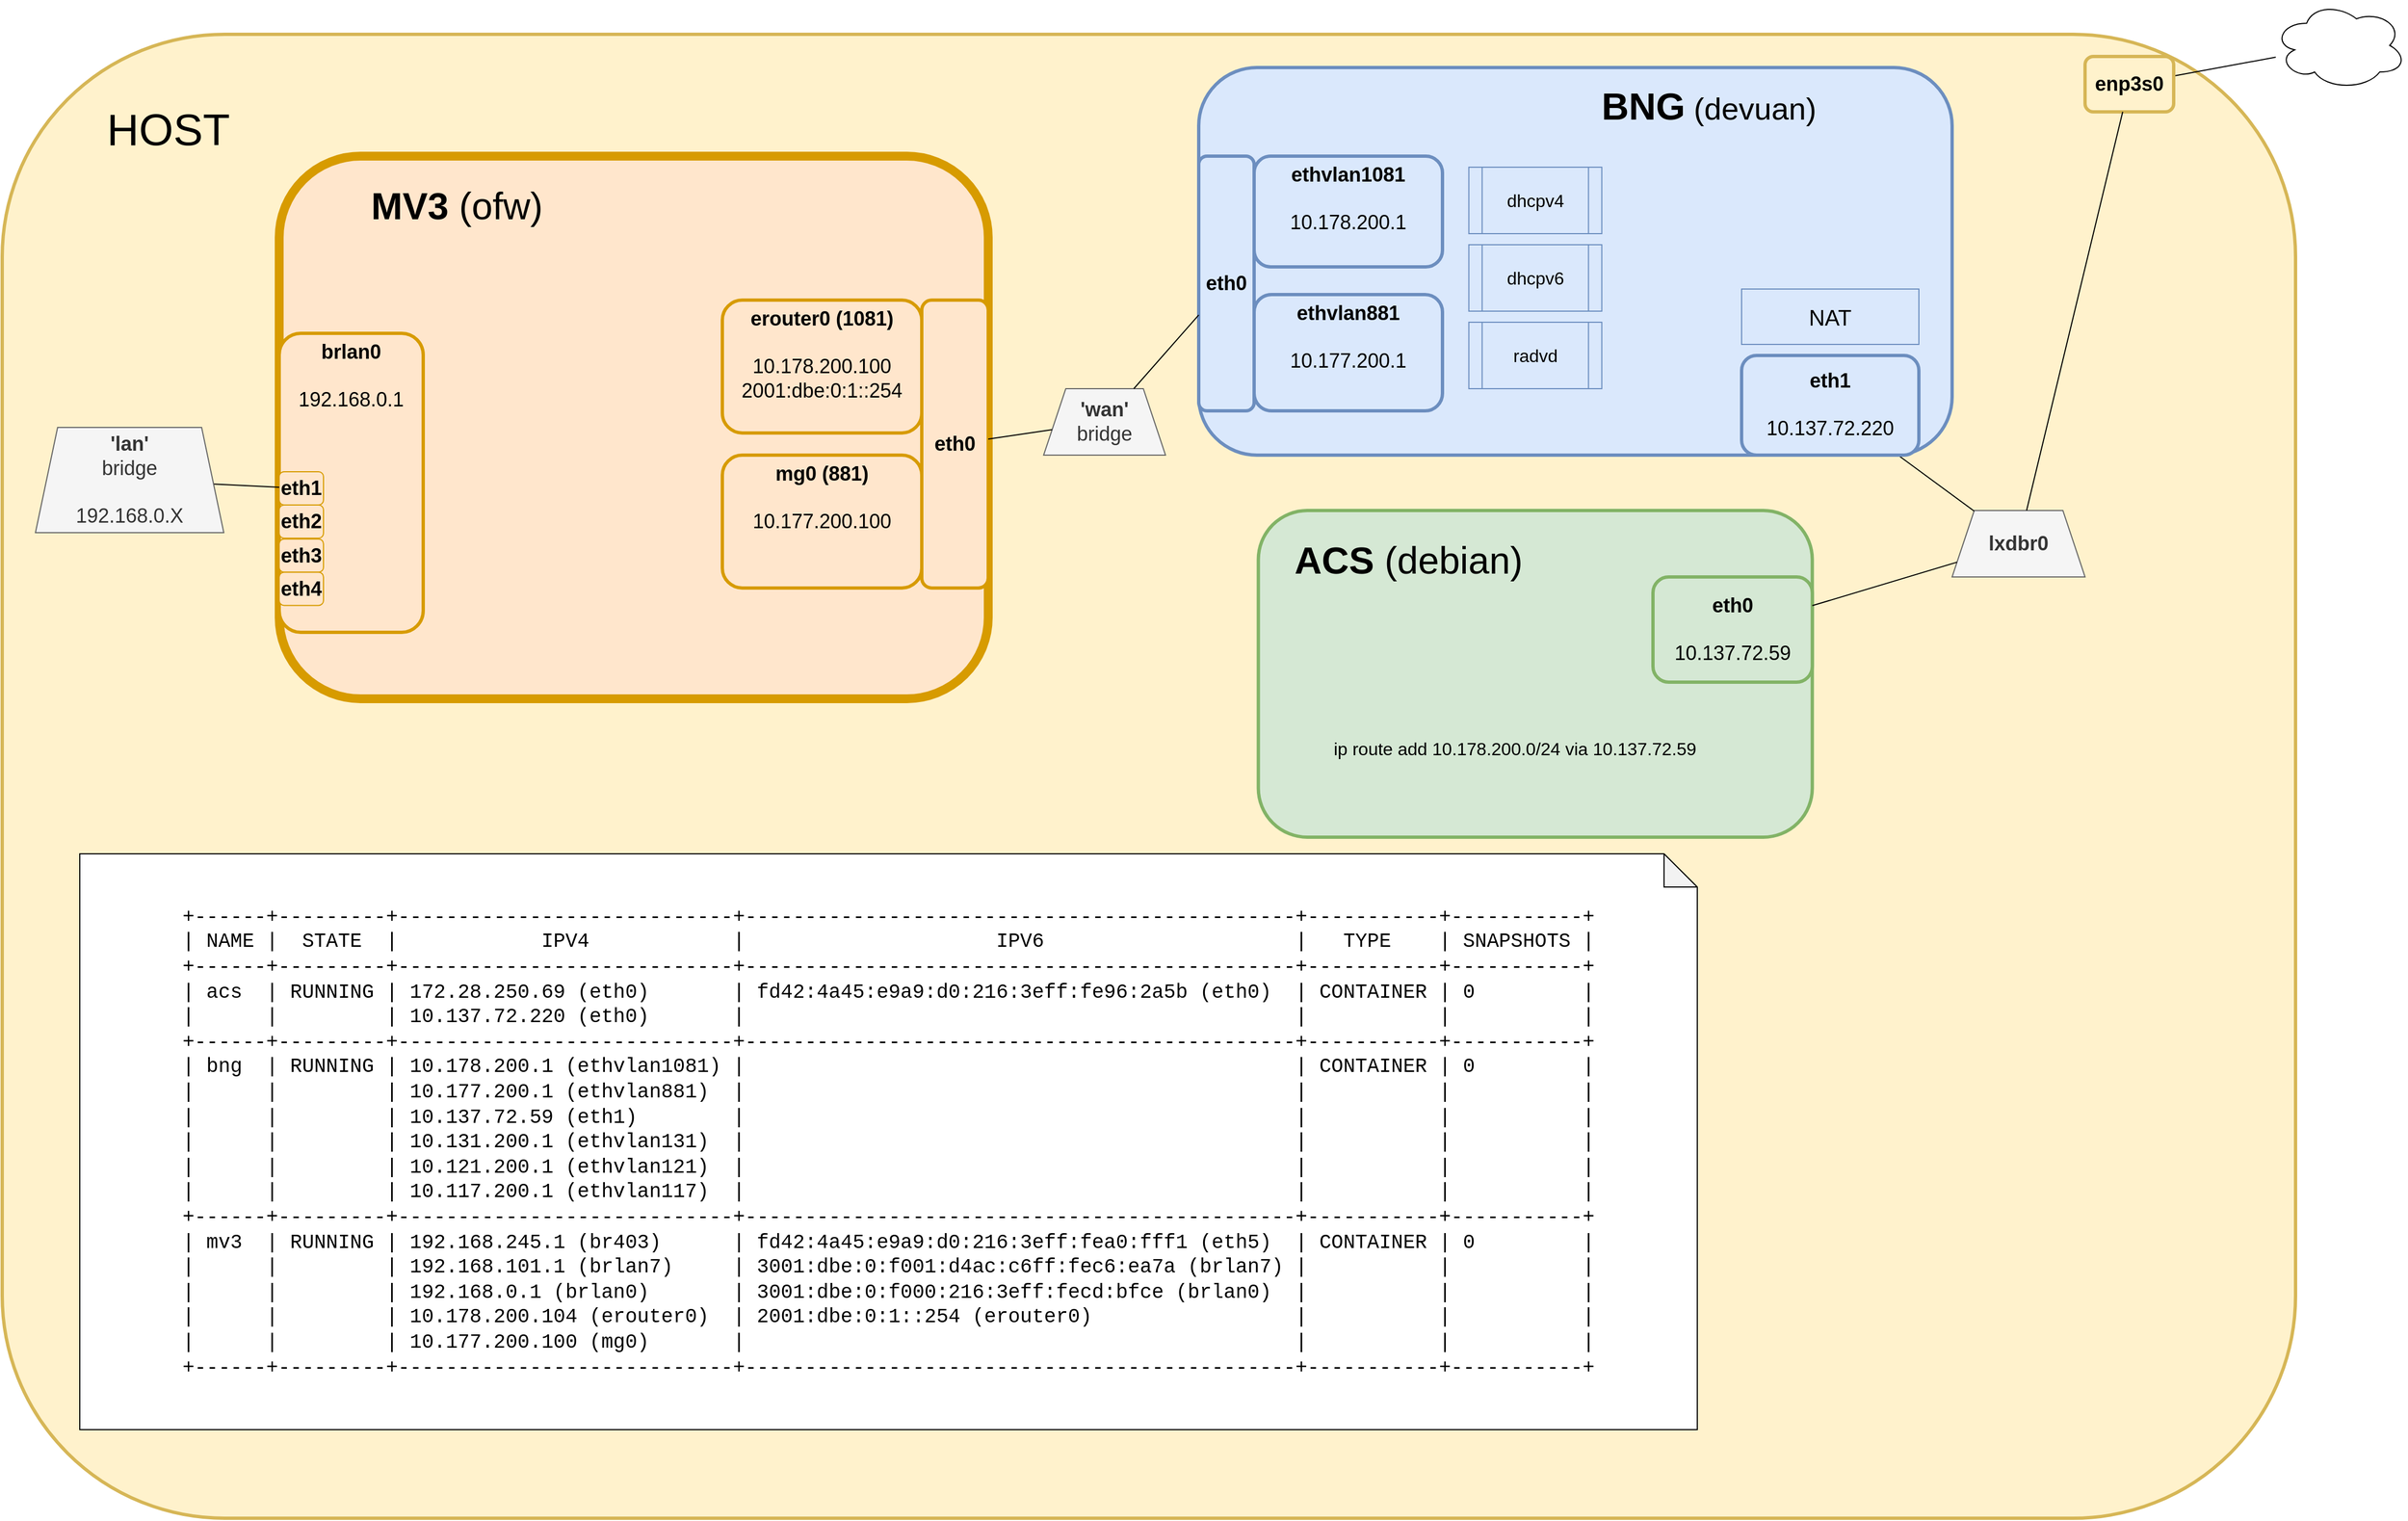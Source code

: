 <mxfile version="21.1.2" type="device">
  <diagram name="Page-1" id="Axyi0ZO_WcJgHzGyMsrf">
    <mxGraphModel dx="9164" dy="1836" grid="1" gridSize="10" guides="1" tooltips="1" connect="1" arrows="1" fold="1" page="1" pageScale="1" pageWidth="1100" pageHeight="850" math="0" shadow="0">
      <root>
        <mxCell id="0" />
        <mxCell id="1" parent="0" />
        <mxCell id="D8F80IK6GejHwHV3GmlB-4" value="" style="rounded=1;whiteSpace=wrap;html=1;fillColor=#fff2cc;strokeColor=#d6b656;strokeWidth=3;" parent="1" vertex="1">
          <mxGeometry x="-6240" y="80" width="2070" height="1340" as="geometry" />
        </mxCell>
        <mxCell id="BPUPT0OHVQ3fbzKF05TD-2" value="" style="rounded=1;whiteSpace=wrap;html=1;fillColor=#ffe6cc;strokeColor=#d79b00;fillStyle=auto;strokeWidth=8;" parent="1" vertex="1">
          <mxGeometry x="-5990" y="190" width="640" height="490" as="geometry" />
        </mxCell>
        <mxCell id="ZdHZs-xIcd3arrK55Dnx-14" value="&lt;b&gt;MV3&amp;nbsp;&lt;/b&gt;(ofw)" style="text;html=1;align=center;verticalAlign=middle;resizable=0;points=[];autosize=1;strokeColor=none;fillColor=none;fontSize=34;fontColor=default;fontStyle=0;" parent="1" vertex="1">
          <mxGeometry x="-5920" y="210" width="180" height="50" as="geometry" />
        </mxCell>
        <mxCell id="YyOdazKIApJBeC4s2K_R-1" value="HOST" style="text;html=1;strokeColor=none;fillColor=none;align=center;verticalAlign=middle;whiteSpace=wrap;rounded=0;fontSize=40;" parent="1" vertex="1">
          <mxGeometry x="-6120" y="150" width="60" height="30" as="geometry" />
        </mxCell>
        <mxCell id="jPhf9QpesXwXawj8Bi22-1" value="" style="rounded=1;whiteSpace=wrap;html=1;fillColor=#ffe6cc;strokeColor=#d79b00;strokeWidth=3;fontSize=18;" parent="1" vertex="1">
          <mxGeometry x="-5990" y="350" width="130" height="270" as="geometry" />
        </mxCell>
        <mxCell id="jPhf9QpesXwXawj8Bi22-2" value="&lt;span style=&quot;font-size: 18px;&quot;&gt;&lt;font style=&quot;font-size: 18px;&quot;&gt;brlan0&lt;/font&gt;&lt;/span&gt;&lt;br style=&quot;font-size: 18px;&quot;&gt;&lt;div style=&quot;font-size: 18px;&quot;&gt;&lt;span style=&quot;background-color: initial; font-size: 18px; font-weight: normal;&quot;&gt;&lt;font style=&quot;font-size: 18px;&quot;&gt;&lt;br&gt;&lt;/font&gt;&lt;/span&gt;&lt;/div&gt;&lt;div style=&quot;font-size: 18px;&quot;&gt;&lt;span style=&quot;background-color: initial; font-size: 18px; font-weight: normal;&quot;&gt;&lt;font style=&quot;font-size: 18px;&quot;&gt;192.168.0.1&lt;/font&gt;&lt;/span&gt;&lt;/div&gt;" style="text;strokeColor=none;align=center;fillColor=none;html=1;verticalAlign=top;whiteSpace=wrap;rounded=1;fontSize=18;fontStyle=1" parent="1" vertex="1">
          <mxGeometry x="-5980" y="350" width="110" height="70" as="geometry" />
        </mxCell>
        <mxCell id="jPhf9QpesXwXawj8Bi22-3" value="&lt;b style=&quot;font-size: 18px;&quot;&gt;eth1&lt;/b&gt;" style="rounded=1;whiteSpace=wrap;html=1;fillColor=#ffe6cc;strokeColor=#d79b00;fontSize=18;" parent="1" vertex="1">
          <mxGeometry x="-5990" y="475" width="40" height="30" as="geometry" />
        </mxCell>
        <mxCell id="jPhf9QpesXwXawj8Bi22-4" value="eth0" style="rounded=1;whiteSpace=wrap;html=1;fillColor=#ffe6cc;strokeColor=#d79b00;fontSize=18;fontStyle=1;strokeWidth=3;" parent="1" vertex="1">
          <mxGeometry x="-5410" y="320" width="60" height="260" as="geometry" />
        </mxCell>
        <mxCell id="jPhf9QpesXwXawj8Bi22-5" value="&lt;b&gt;erouter0 (1081)&lt;/b&gt;&lt;br&gt;&lt;br&gt;10.178.200.100&lt;br&gt;2001:dbe:0:1::254" style="rounded=1;whiteSpace=wrap;html=1;align=center;fillColor=#ffe6cc;strokeColor=#d79b00;fontSize=18;strokeWidth=3;verticalAlign=top;" parent="1" vertex="1">
          <mxGeometry x="-5590" y="320" width="180" height="120" as="geometry" />
        </mxCell>
        <mxCell id="jPhf9QpesXwXawj8Bi22-6" value="&lt;b&gt;&#39;wan&#39;&lt;/b&gt;&lt;br style=&quot;font-size: 18px;&quot;&gt;bridge" style="shape=trapezoid;perimeter=trapezoidPerimeter;whiteSpace=wrap;html=1;fixedSize=1;fontSize=18;fillColor=#f5f5f5;fontColor=#333333;strokeColor=#666666;" parent="1" vertex="1">
          <mxGeometry x="-5300" y="400" width="110" height="60" as="geometry" />
        </mxCell>
        <mxCell id="jPhf9QpesXwXawj8Bi22-7" value="" style="rounded=1;whiteSpace=wrap;html=1;fillColor=#d5e8d4;strokeColor=#82b366;strokeWidth=3;" parent="1" vertex="1">
          <mxGeometry x="-5106.2" y="510" width="500" height="295" as="geometry" />
        </mxCell>
        <mxCell id="jPhf9QpesXwXawj8Bi22-11" value="eth0&lt;br&gt;&lt;span style=&quot;font-weight: normal;&quot;&gt;&lt;br&gt;10.137.72.59&lt;/span&gt;" style="rounded=1;whiteSpace=wrap;html=1;fillColor=#d5e8d4;strokeColor=#82b366;fontSize=18;fontStyle=1;strokeWidth=3;" parent="1" vertex="1">
          <mxGeometry x="-4750" y="570" width="143.8" height="95" as="geometry" />
        </mxCell>
        <mxCell id="VWxw-bLilHhJzbKpekQc-1" value="&lt;b style=&quot;font-size: 18px;&quot;&gt;eth2&lt;/b&gt;" style="rounded=1;whiteSpace=wrap;html=1;fillColor=#ffe6cc;strokeColor=#d79b00;fontSize=18;" parent="1" vertex="1">
          <mxGeometry x="-5990" y="505" width="40" height="30" as="geometry" />
        </mxCell>
        <mxCell id="VWxw-bLilHhJzbKpekQc-2" value="&lt;b style=&quot;font-size: 18px;&quot;&gt;eth3&lt;/b&gt;" style="rounded=1;whiteSpace=wrap;html=1;fillColor=#ffe6cc;strokeColor=#d79b00;fontSize=18;" parent="1" vertex="1">
          <mxGeometry x="-5990" y="535.71" width="40" height="30" as="geometry" />
        </mxCell>
        <mxCell id="VWxw-bLilHhJzbKpekQc-3" value="&lt;b style=&quot;font-size: 18px;&quot;&gt;eth4&lt;/b&gt;" style="rounded=1;whiteSpace=wrap;html=1;fillColor=#ffe6cc;strokeColor=#d79b00;fontSize=18;" parent="1" vertex="1">
          <mxGeometry x="-5990" y="565.71" width="40" height="30" as="geometry" />
        </mxCell>
        <mxCell id="VWxw-bLilHhJzbKpekQc-5" value="" style="endArrow=none;html=1;rounded=0;fontSize=18;" parent="1" source="VEIhGE11iWbtG9OPqQKF-5" target="jPhf9QpesXwXawj8Bi22-3" edge="1">
          <mxGeometry width="50" height="50" relative="1" as="geometry">
            <mxPoint x="-6049.615" y="375" as="sourcePoint" />
            <mxPoint x="-5250" y="330" as="targetPoint" />
            <Array as="points" />
          </mxGeometry>
        </mxCell>
        <mxCell id="VWxw-bLilHhJzbKpekQc-7" value="" style="endArrow=none;html=1;rounded=0;" parent="1" source="jPhf9QpesXwXawj8Bi22-6" target="jPhf9QpesXwXawj8Bi22-4" edge="1">
          <mxGeometry width="50" height="50" relative="1" as="geometry">
            <mxPoint x="-5282.25" y="280" as="sourcePoint" />
            <mxPoint x="-5920.385" y="495" as="targetPoint" />
          </mxGeometry>
        </mxCell>
        <mxCell id="VEIhGE11iWbtG9OPqQKF-1" value="" style="rounded=1;whiteSpace=wrap;html=1;fillColor=#dae8fc;strokeColor=#6c8ebf;strokeWidth=3;" parent="1" vertex="1">
          <mxGeometry x="-5160" y="110" width="680" height="350" as="geometry" />
        </mxCell>
        <mxCell id="VEIhGE11iWbtG9OPqQKF-2" value="eth0" style="rounded=1;whiteSpace=wrap;html=1;fillColor=#dae8fc;strokeColor=#6c8ebf;fontSize=18;fontStyle=1;strokeWidth=3;" parent="1" vertex="1">
          <mxGeometry x="-5160" y="190" width="50" height="230" as="geometry" />
        </mxCell>
        <mxCell id="VEIhGE11iWbtG9OPqQKF-5" value="&lt;b&gt;&#39;lan&#39;&lt;br style=&quot;font-size: 18px;&quot;&gt;&lt;/b&gt;bridge&lt;br&gt;&lt;br&gt;192.168.0.X" style="shape=trapezoid;perimeter=trapezoidPerimeter;whiteSpace=wrap;html=1;fixedSize=1;fontSize=18;fillColor=#f5f5f5;fontColor=#333333;strokeColor=#666666;" parent="1" vertex="1">
          <mxGeometry x="-6210" y="435" width="170" height="95" as="geometry" />
        </mxCell>
        <mxCell id="VEIhGE11iWbtG9OPqQKF-6" value="" style="endArrow=none;html=1;rounded=0;fontSize=18;" parent="1" source="jPhf9QpesXwXawj8Bi22-6" target="VEIhGE11iWbtG9OPqQKF-2" edge="1">
          <mxGeometry width="50" height="50" relative="1" as="geometry">
            <mxPoint x="-5503.846" y="345.385" as="sourcePoint" />
            <mxPoint x="-5600" y="556" as="targetPoint" />
          </mxGeometry>
        </mxCell>
        <mxCell id="VEIhGE11iWbtG9OPqQKF-7" value="&lt;b&gt;BNG&lt;/b&gt;&lt;font style=&quot;font-size: 28px;&quot;&gt; (devuan)&lt;/font&gt;" style="text;html=1;align=center;verticalAlign=middle;resizable=0;points=[];autosize=1;strokeColor=none;fillColor=none;fontSize=34;fontColor=default;fontStyle=0;" parent="1" vertex="1">
          <mxGeometry x="-4810" y="120" width="220" height="50" as="geometry" />
        </mxCell>
        <mxCell id="VEIhGE11iWbtG9OPqQKF-8" value="&lt;b&gt;ACS&lt;/b&gt; (debian)" style="text;html=1;align=center;verticalAlign=middle;resizable=0;points=[];autosize=1;strokeColor=none;fillColor=#d5e8d4;fontSize=34;fontStyle=0;" parent="1" vertex="1">
          <mxGeometry x="-5086.2" y="530" width="230" height="50" as="geometry" />
        </mxCell>
        <mxCell id="mIAgexFHFYWs2OW3OZyE-1" value="lxdbr0" style="shape=trapezoid;perimeter=trapezoidPerimeter;whiteSpace=wrap;html=1;fixedSize=1;fontSize=18;fontStyle=1;fillColor=#f5f5f5;fontColor=#333333;strokeColor=#666666;" parent="1" vertex="1">
          <mxGeometry x="-4480" y="510" width="120" height="60" as="geometry" />
        </mxCell>
        <mxCell id="mIAgexFHFYWs2OW3OZyE-3" value="" style="endArrow=none;html=1;rounded=0;fontSize=18;" parent="1" source="mIAgexFHFYWs2OW3OZyE-1" target="mIAgexFHFYWs2OW3OZyE-2" edge="1">
          <mxGeometry width="50" height="50" relative="1" as="geometry">
            <mxPoint x="-5220" y="390" as="sourcePoint" />
            <mxPoint x="-5265" y="335" as="targetPoint" />
          </mxGeometry>
        </mxCell>
        <mxCell id="mIAgexFHFYWs2OW3OZyE-2" value="eth1&lt;br&gt;&lt;span style=&quot;font-weight: normal;&quot;&gt;&lt;br&gt;10.137.72.220&lt;/span&gt;" style="rounded=1;whiteSpace=wrap;html=1;fillColor=#dae8fc;strokeColor=#6c8ebf;fontSize=18;fontStyle=1;strokeWidth=3;" parent="1" vertex="1">
          <mxGeometry x="-4670" y="370" width="160" height="90" as="geometry" />
        </mxCell>
        <mxCell id="mIAgexFHFYWs2OW3OZyE-4" value="" style="endArrow=none;html=1;rounded=0;fontSize=18;" parent="1" source="jPhf9QpesXwXawj8Bi22-11" target="mIAgexFHFYWs2OW3OZyE-1" edge="1">
          <mxGeometry width="50" height="50" relative="1" as="geometry">
            <mxPoint x="-5104.2" y="173" as="sourcePoint" />
            <mxPoint x="-4533.8" y="480" as="targetPoint" />
          </mxGeometry>
        </mxCell>
        <mxCell id="mIAgexFHFYWs2OW3OZyE-5" value="dhcpv4" style="shape=process;whiteSpace=wrap;html=1;backgroundOutline=1;fillColor=#dae8fc;strokeColor=#6c8ebf;fontSize=16;" parent="1" vertex="1">
          <mxGeometry x="-4916.2" y="200" width="120" height="60" as="geometry" />
        </mxCell>
        <mxCell id="mIAgexFHFYWs2OW3OZyE-6" value="dhcpv6" style="shape=process;whiteSpace=wrap;html=1;backgroundOutline=1;fillColor=#dae8fc;strokeColor=#6c8ebf;fontSize=16;" parent="1" vertex="1">
          <mxGeometry x="-4916.2" y="270" width="120" height="60" as="geometry" />
        </mxCell>
        <mxCell id="mIAgexFHFYWs2OW3OZyE-7" value="radvd" style="shape=process;whiteSpace=wrap;html=1;backgroundOutline=1;fillColor=#dae8fc;strokeColor=#6c8ebf;fontSize=16;" parent="1" vertex="1">
          <mxGeometry x="-4916.2" y="340" width="120" height="60" as="geometry" />
        </mxCell>
        <mxCell id="TkQ-gT52N2ZANkxyGBpz-1" value="" style="ellipse;shape=cloud;whiteSpace=wrap;html=1;" parent="1" vertex="1">
          <mxGeometry x="-4190" y="50" width="120" height="80" as="geometry" />
        </mxCell>
        <mxCell id="TkQ-gT52N2ZANkxyGBpz-2" value="" style="endArrow=none;html=1;rounded=0;" parent="1" source="TkQ-gT52N2ZANkxyGBpz-3" target="TkQ-gT52N2ZANkxyGBpz-1" edge="1">
          <mxGeometry width="50" height="50" relative="1" as="geometry">
            <mxPoint x="-5028" y="263" as="sourcePoint" />
            <mxPoint x="-5270" y="226" as="targetPoint" />
          </mxGeometry>
        </mxCell>
        <mxCell id="TkQ-gT52N2ZANkxyGBpz-3" value="enp3s0" style="rounded=1;whiteSpace=wrap;html=1;fillColor=#fff2cc;strokeColor=#d6b656;fontSize=18;fontStyle=1;strokeWidth=3;" parent="1" vertex="1">
          <mxGeometry x="-4360" y="100" width="80" height="50" as="geometry" />
        </mxCell>
        <mxCell id="TkQ-gT52N2ZANkxyGBpz-5" value="ethvlan881&lt;br&gt;&lt;span style=&quot;font-weight: normal;&quot;&gt;&lt;br&gt;10.177.200.1&lt;/span&gt;" style="rounded=1;whiteSpace=wrap;html=1;fillColor=#dae8fc;strokeColor=#6c8ebf;fontSize=18;fontStyle=1;strokeWidth=3;verticalAlign=top;" parent="1" vertex="1">
          <mxGeometry x="-5110" y="315" width="170" height="105" as="geometry" />
        </mxCell>
        <mxCell id="TkQ-gT52N2ZANkxyGBpz-6" value="ethvlan1081&lt;br&gt;&lt;span style=&quot;font-weight: normal;&quot;&gt;&lt;br&gt;10.178.200.1&lt;/span&gt;" style="rounded=1;whiteSpace=wrap;html=1;fillColor=#dae8fc;strokeColor=#6c8ebf;fontSize=18;fontStyle=1;strokeWidth=3;verticalAlign=top;" parent="1" vertex="1">
          <mxGeometry x="-5110" y="190" width="170" height="100" as="geometry" />
        </mxCell>
        <mxCell id="TkQ-gT52N2ZANkxyGBpz-7" value="&lt;b&gt;mg0 (881)&lt;/b&gt;&lt;br&gt;&lt;br&gt;10.177.200.100&lt;span style=&quot;font-size: 18px;&quot;&gt;&lt;br style=&quot;font-size: 18px;&quot;&gt;&lt;/span&gt;" style="rounded=1;whiteSpace=wrap;html=1;align=center;fillColor=#ffe6cc;strokeColor=#d79b00;fontSize=18;strokeWidth=3;verticalAlign=top;" parent="1" vertex="1">
          <mxGeometry x="-5590" y="460" width="180" height="120" as="geometry" />
        </mxCell>
        <mxCell id="ONM1cBXP0hrtyW-d7jLy-1" value="NAT" style="rounded=0;whiteSpace=wrap;html=1;fillColor=#dae8fc;strokeColor=#6c8ebf;fontSize=20;" parent="1" vertex="1">
          <mxGeometry x="-4670" y="310" width="160" height="50" as="geometry" />
        </mxCell>
        <mxCell id="ONM1cBXP0hrtyW-d7jLy-2" value="" style="endArrow=none;html=1;rounded=0;" parent="1" source="mIAgexFHFYWs2OW3OZyE-1" target="TkQ-gT52N2ZANkxyGBpz-3" edge="1">
          <mxGeometry width="50" height="50" relative="1" as="geometry">
            <mxPoint x="-4270" y="128" as="sourcePoint" />
            <mxPoint x="-4178" y="111" as="targetPoint" />
          </mxGeometry>
        </mxCell>
        <mxCell id="BYE-Oh5mACnadlpDW9at-1" value="&lt;div style=&quot;font-size: 18px;&quot;&gt;&lt;font style=&quot;font-size: 18px;&quot; face=&quot;Courier New&quot;&gt;+------+---------+----------------------------+----------------------------------------------+-----------+-----------+&lt;/font&gt;&lt;/div&gt;&lt;div style=&quot;font-size: 18px;&quot;&gt;&lt;font style=&quot;font-size: 18px;&quot; face=&quot;Courier New&quot;&gt;| NAME |&amp;nbsp; STATE&amp;nbsp; |&amp;nbsp; &amp;nbsp; &amp;nbsp; &amp;nbsp; &amp;nbsp; &amp;nbsp; IPV4&amp;nbsp; &amp;nbsp; &amp;nbsp; &amp;nbsp; &amp;nbsp; &amp;nbsp; |&amp;nbsp; &amp;nbsp; &amp;nbsp; &amp;nbsp; &amp;nbsp; &amp;nbsp; &amp;nbsp; &amp;nbsp; &amp;nbsp; &amp;nbsp; &amp;nbsp;IPV6&amp;nbsp; &amp;nbsp; &amp;nbsp; &amp;nbsp; &amp;nbsp; &amp;nbsp; &amp;nbsp; &amp;nbsp; &amp;nbsp; &amp;nbsp; &amp;nbsp;|&amp;nbsp; &amp;nbsp;TYPE&amp;nbsp; &amp;nbsp; | SNAPSHOTS |&lt;/font&gt;&lt;/div&gt;&lt;div style=&quot;font-size: 18px;&quot;&gt;&lt;font style=&quot;font-size: 18px;&quot; face=&quot;Courier New&quot;&gt;+------+---------+----------------------------+----------------------------------------------+-----------+-----------+&lt;/font&gt;&lt;/div&gt;&lt;div style=&quot;font-size: 18px;&quot;&gt;&lt;font style=&quot;font-size: 18px;&quot; face=&quot;Courier New&quot;&gt;| acs&amp;nbsp; | RUNNING | 172.28.250.69 (eth0)&amp;nbsp; &amp;nbsp; &amp;nbsp; &amp;nbsp;| fd42:4a45:e9a9:d0:216:3eff:fe96:2a5b (eth0)&amp;nbsp; | CONTAINER | 0&amp;nbsp; &amp;nbsp; &amp;nbsp; &amp;nbsp; &amp;nbsp;|&lt;/font&gt;&lt;/div&gt;&lt;div style=&quot;font-size: 18px;&quot;&gt;&lt;font style=&quot;font-size: 18px;&quot; face=&quot;Courier New&quot;&gt;|&amp;nbsp; &amp;nbsp; &amp;nbsp; |&amp;nbsp; &amp;nbsp; &amp;nbsp; &amp;nbsp; &amp;nbsp;| 10.137.72.220 (eth0)&amp;nbsp; &amp;nbsp; &amp;nbsp; &amp;nbsp;|&amp;nbsp; &amp;nbsp; &amp;nbsp; &amp;nbsp; &amp;nbsp; &amp;nbsp; &amp;nbsp; &amp;nbsp; &amp;nbsp; &amp;nbsp; &amp;nbsp; &amp;nbsp; &amp;nbsp; &amp;nbsp; &amp;nbsp; &amp;nbsp; &amp;nbsp; &amp;nbsp; &amp;nbsp; &amp;nbsp; &amp;nbsp; &amp;nbsp; &amp;nbsp; |&amp;nbsp; &amp;nbsp; &amp;nbsp; &amp;nbsp; &amp;nbsp; &amp;nbsp;|&amp;nbsp; &amp;nbsp; &amp;nbsp; &amp;nbsp; &amp;nbsp; &amp;nbsp;|&lt;/font&gt;&lt;/div&gt;&lt;div style=&quot;font-size: 18px;&quot;&gt;&lt;font style=&quot;font-size: 18px;&quot; face=&quot;Courier New&quot;&gt;+------+---------+----------------------------+----------------------------------------------+-----------+-----------+&lt;/font&gt;&lt;/div&gt;&lt;div style=&quot;font-size: 18px;&quot;&gt;&lt;font style=&quot;font-size: 18px;&quot; face=&quot;Courier New&quot;&gt;| bng&amp;nbsp; | RUNNING | 10.178.200.1 (ethvlan1081) |&amp;nbsp; &amp;nbsp; &amp;nbsp; &amp;nbsp; &amp;nbsp; &amp;nbsp; &amp;nbsp; &amp;nbsp; &amp;nbsp; &amp;nbsp; &amp;nbsp; &amp;nbsp; &amp;nbsp; &amp;nbsp; &amp;nbsp; &amp;nbsp; &amp;nbsp; &amp;nbsp; &amp;nbsp; &amp;nbsp; &amp;nbsp; &amp;nbsp; &amp;nbsp; | CONTAINER | 0&amp;nbsp; &amp;nbsp; &amp;nbsp; &amp;nbsp; &amp;nbsp;|&lt;/font&gt;&lt;/div&gt;&lt;div style=&quot;font-size: 18px;&quot;&gt;&lt;font style=&quot;font-size: 18px;&quot; face=&quot;Courier New&quot;&gt;|&amp;nbsp; &amp;nbsp; &amp;nbsp; |&amp;nbsp; &amp;nbsp; &amp;nbsp; &amp;nbsp; &amp;nbsp;| 10.177.200.1 (ethvlan881)&amp;nbsp; |&amp;nbsp; &amp;nbsp; &amp;nbsp; &amp;nbsp; &amp;nbsp; &amp;nbsp; &amp;nbsp; &amp;nbsp; &amp;nbsp; &amp;nbsp; &amp;nbsp; &amp;nbsp; &amp;nbsp; &amp;nbsp; &amp;nbsp; &amp;nbsp; &amp;nbsp; &amp;nbsp; &amp;nbsp; &amp;nbsp; &amp;nbsp; &amp;nbsp; &amp;nbsp; |&amp;nbsp; &amp;nbsp; &amp;nbsp; &amp;nbsp; &amp;nbsp; &amp;nbsp;|&amp;nbsp; &amp;nbsp; &amp;nbsp; &amp;nbsp; &amp;nbsp; &amp;nbsp;|&lt;/font&gt;&lt;/div&gt;&lt;div style=&quot;font-size: 18px;&quot;&gt;&lt;font style=&quot;font-size: 18px;&quot; face=&quot;Courier New&quot;&gt;|&amp;nbsp; &amp;nbsp; &amp;nbsp; |&amp;nbsp; &amp;nbsp; &amp;nbsp; &amp;nbsp; &amp;nbsp;| 10.137.72.59 (eth1)&amp;nbsp; &amp;nbsp; &amp;nbsp; &amp;nbsp; |&amp;nbsp; &amp;nbsp; &amp;nbsp; &amp;nbsp; &amp;nbsp; &amp;nbsp; &amp;nbsp; &amp;nbsp; &amp;nbsp; &amp;nbsp; &amp;nbsp; &amp;nbsp; &amp;nbsp; &amp;nbsp; &amp;nbsp; &amp;nbsp; &amp;nbsp; &amp;nbsp; &amp;nbsp; &amp;nbsp; &amp;nbsp; &amp;nbsp; &amp;nbsp; |&amp;nbsp; &amp;nbsp; &amp;nbsp; &amp;nbsp; &amp;nbsp; &amp;nbsp;|&amp;nbsp; &amp;nbsp; &amp;nbsp; &amp;nbsp; &amp;nbsp; &amp;nbsp;|&lt;/font&gt;&lt;/div&gt;&lt;div style=&quot;font-size: 18px;&quot;&gt;&lt;font style=&quot;font-size: 18px;&quot; face=&quot;Courier New&quot;&gt;|&amp;nbsp; &amp;nbsp; &amp;nbsp; |&amp;nbsp; &amp;nbsp; &amp;nbsp; &amp;nbsp; &amp;nbsp;| 10.131.200.1 (ethvlan131)&amp;nbsp; |&amp;nbsp; &amp;nbsp; &amp;nbsp; &amp;nbsp; &amp;nbsp; &amp;nbsp; &amp;nbsp; &amp;nbsp; &amp;nbsp; &amp;nbsp; &amp;nbsp; &amp;nbsp; &amp;nbsp; &amp;nbsp; &amp;nbsp; &amp;nbsp; &amp;nbsp; &amp;nbsp; &amp;nbsp; &amp;nbsp; &amp;nbsp; &amp;nbsp; &amp;nbsp; |&amp;nbsp; &amp;nbsp; &amp;nbsp; &amp;nbsp; &amp;nbsp; &amp;nbsp;|&amp;nbsp; &amp;nbsp; &amp;nbsp; &amp;nbsp; &amp;nbsp; &amp;nbsp;|&lt;/font&gt;&lt;/div&gt;&lt;div style=&quot;font-size: 18px;&quot;&gt;&lt;font style=&quot;font-size: 18px;&quot; face=&quot;Courier New&quot;&gt;|&amp;nbsp; &amp;nbsp; &amp;nbsp; |&amp;nbsp; &amp;nbsp; &amp;nbsp; &amp;nbsp; &amp;nbsp;| 10.121.200.1 (ethvlan121)&amp;nbsp; |&amp;nbsp; &amp;nbsp; &amp;nbsp; &amp;nbsp; &amp;nbsp; &amp;nbsp; &amp;nbsp; &amp;nbsp; &amp;nbsp; &amp;nbsp; &amp;nbsp; &amp;nbsp; &amp;nbsp; &amp;nbsp; &amp;nbsp; &amp;nbsp; &amp;nbsp; &amp;nbsp; &amp;nbsp; &amp;nbsp; &amp;nbsp; &amp;nbsp; &amp;nbsp; |&amp;nbsp; &amp;nbsp; &amp;nbsp; &amp;nbsp; &amp;nbsp; &amp;nbsp;|&amp;nbsp; &amp;nbsp; &amp;nbsp; &amp;nbsp; &amp;nbsp; &amp;nbsp;|&lt;/font&gt;&lt;/div&gt;&lt;div style=&quot;font-size: 18px;&quot;&gt;&lt;font style=&quot;font-size: 18px;&quot; face=&quot;Courier New&quot;&gt;|&amp;nbsp; &amp;nbsp; &amp;nbsp; |&amp;nbsp; &amp;nbsp; &amp;nbsp; &amp;nbsp; &amp;nbsp;| 10.117.200.1 (ethvlan117)&amp;nbsp; |&amp;nbsp; &amp;nbsp; &amp;nbsp; &amp;nbsp; &amp;nbsp; &amp;nbsp; &amp;nbsp; &amp;nbsp; &amp;nbsp; &amp;nbsp; &amp;nbsp; &amp;nbsp; &amp;nbsp; &amp;nbsp; &amp;nbsp; &amp;nbsp; &amp;nbsp; &amp;nbsp; &amp;nbsp; &amp;nbsp; &amp;nbsp; &amp;nbsp; &amp;nbsp; |&amp;nbsp; &amp;nbsp; &amp;nbsp; &amp;nbsp; &amp;nbsp; &amp;nbsp;|&amp;nbsp; &amp;nbsp; &amp;nbsp; &amp;nbsp; &amp;nbsp; &amp;nbsp;|&lt;/font&gt;&lt;/div&gt;&lt;div style=&quot;font-size: 18px;&quot;&gt;&lt;font style=&quot;font-size: 18px;&quot; face=&quot;Courier New&quot;&gt;+------+---------+----------------------------+----------------------------------------------+-----------+-----------+&lt;/font&gt;&lt;/div&gt;&lt;div style=&quot;font-size: 18px;&quot;&gt;&lt;font style=&quot;font-size: 18px;&quot; face=&quot;Courier New&quot;&gt;| mv3&amp;nbsp; | RUNNING | 192.168.245.1 (br403)&amp;nbsp; &amp;nbsp; &amp;nbsp; | fd42:4a45:e9a9:d0:216:3eff:fea0:fff1 (eth5)&amp;nbsp; | CONTAINER | 0&amp;nbsp; &amp;nbsp; &amp;nbsp; &amp;nbsp; &amp;nbsp;|&lt;/font&gt;&lt;/div&gt;&lt;div style=&quot;font-size: 18px;&quot;&gt;&lt;font style=&quot;font-size: 18px;&quot; face=&quot;Courier New&quot;&gt;|&amp;nbsp; &amp;nbsp; &amp;nbsp; |&amp;nbsp; &amp;nbsp; &amp;nbsp; &amp;nbsp; &amp;nbsp;| 192.168.101.1 (brlan7)&amp;nbsp; &amp;nbsp; &amp;nbsp;| 3001:dbe:0:f001:d4ac:c6ff:fec6:ea7a (brlan7) |&amp;nbsp; &amp;nbsp; &amp;nbsp; &amp;nbsp; &amp;nbsp; &amp;nbsp;|&amp;nbsp; &amp;nbsp; &amp;nbsp; &amp;nbsp; &amp;nbsp; &amp;nbsp;|&lt;/font&gt;&lt;/div&gt;&lt;div style=&quot;font-size: 18px;&quot;&gt;&lt;font style=&quot;font-size: 18px;&quot; face=&quot;Courier New&quot;&gt;|&amp;nbsp; &amp;nbsp; &amp;nbsp; |&amp;nbsp; &amp;nbsp; &amp;nbsp; &amp;nbsp; &amp;nbsp;| 192.168.0.1 (brlan0)&amp;nbsp; &amp;nbsp; &amp;nbsp; &amp;nbsp;| 3001:dbe:0:f000:216:3eff:fecd:bfce (brlan0)&amp;nbsp; |&amp;nbsp; &amp;nbsp; &amp;nbsp; &amp;nbsp; &amp;nbsp; &amp;nbsp;|&amp;nbsp; &amp;nbsp; &amp;nbsp; &amp;nbsp; &amp;nbsp; &amp;nbsp;|&lt;/font&gt;&lt;/div&gt;&lt;div style=&quot;font-size: 18px;&quot;&gt;&lt;font style=&quot;font-size: 18px;&quot; face=&quot;Courier New&quot;&gt;|&amp;nbsp; &amp;nbsp; &amp;nbsp; |&amp;nbsp; &amp;nbsp; &amp;nbsp; &amp;nbsp; &amp;nbsp;| 10.178.200.104 (erouter0)&amp;nbsp; | 2001:dbe:0:1::254 (erouter0)&amp;nbsp; &amp;nbsp; &amp;nbsp; &amp;nbsp; &amp;nbsp; &amp;nbsp; &amp;nbsp; &amp;nbsp; &amp;nbsp;|&amp;nbsp; &amp;nbsp; &amp;nbsp; &amp;nbsp; &amp;nbsp; &amp;nbsp;|&amp;nbsp; &amp;nbsp; &amp;nbsp; &amp;nbsp; &amp;nbsp; &amp;nbsp;|&lt;/font&gt;&lt;/div&gt;&lt;div style=&quot;font-size: 18px;&quot;&gt;&lt;font style=&quot;font-size: 18px;&quot; face=&quot;Courier New&quot;&gt;|&amp;nbsp; &amp;nbsp; &amp;nbsp; |&amp;nbsp; &amp;nbsp; &amp;nbsp; &amp;nbsp; &amp;nbsp;| 10.177.200.100 (mg0)&amp;nbsp; &amp;nbsp; &amp;nbsp; &amp;nbsp;|&amp;nbsp; &amp;nbsp; &amp;nbsp; &amp;nbsp; &amp;nbsp; &amp;nbsp; &amp;nbsp; &amp;nbsp; &amp;nbsp; &amp;nbsp; &amp;nbsp; &amp;nbsp; &amp;nbsp; &amp;nbsp; &amp;nbsp; &amp;nbsp; &amp;nbsp; &amp;nbsp; &amp;nbsp; &amp;nbsp; &amp;nbsp; &amp;nbsp; &amp;nbsp; |&amp;nbsp; &amp;nbsp; &amp;nbsp; &amp;nbsp; &amp;nbsp; &amp;nbsp;|&amp;nbsp; &amp;nbsp; &amp;nbsp; &amp;nbsp; &amp;nbsp; &amp;nbsp;|&lt;/font&gt;&lt;/div&gt;&lt;div style=&quot;font-size: 18px;&quot;&gt;&lt;font style=&quot;font-size: 18px;&quot; face=&quot;Courier New&quot;&gt;+------+---------+----------------------------+----------------------------------------------+-----------+-----------+&lt;/font&gt;&lt;/div&gt;" style="shape=note;whiteSpace=wrap;html=1;backgroundOutline=1;darkOpacity=0.05;fontSize=18;" vertex="1" parent="1">
          <mxGeometry x="-6170" y="820" width="1460" height="520" as="geometry" />
        </mxCell>
        <mxCell id="BYE-Oh5mACnadlpDW9at-2" value="ip route add 10.178.200.0/24 via 10.137.72.59" style="text;html=1;align=center;verticalAlign=middle;resizable=0;points=[];autosize=1;strokeColor=none;fillColor=none;fontSize=16;" vertex="1" parent="1">
          <mxGeometry x="-5050" y="710" width="350" height="30" as="geometry" />
        </mxCell>
      </root>
    </mxGraphModel>
  </diagram>
</mxfile>

